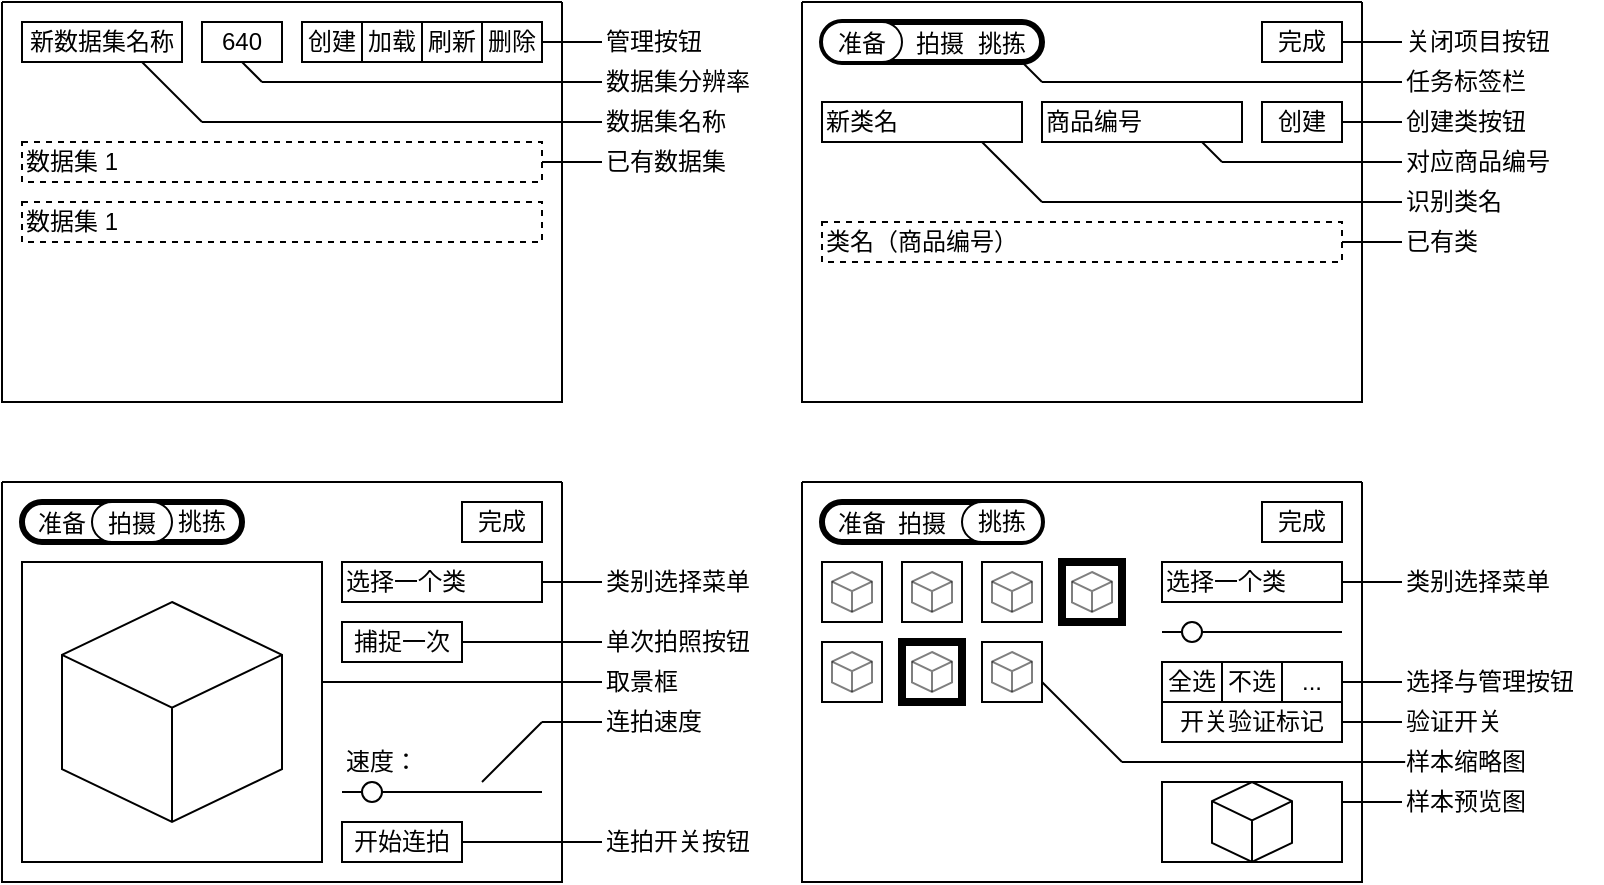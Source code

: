 <mxfile version="26.1.1">
  <diagram name="第 1 页" id="zL7l2d46MCWCliy-JHBT">
    <mxGraphModel dx="1266" dy="1023" grid="1" gridSize="10" guides="0" tooltips="1" connect="1" arrows="1" fold="0" page="1" pageScale="1" pageWidth="1169" pageHeight="827" math="0" shadow="0">
      <root>
        <mxCell id="0" />
        <mxCell id="1" parent="0" />
        <mxCell id="GCtkrxcQoXLnyeas1cxM-1" value="" style="swimlane;startSize=0;" parent="1" vertex="1">
          <mxGeometry x="40" y="40" width="280" height="200" as="geometry" />
        </mxCell>
        <mxCell id="GCtkrxcQoXLnyeas1cxM-2" value="新数据集名称" style="rounded=0;whiteSpace=wrap;html=1;" parent="GCtkrxcQoXLnyeas1cxM-1" vertex="1">
          <mxGeometry x="10" y="10" width="80" height="20" as="geometry" />
        </mxCell>
        <mxCell id="GCtkrxcQoXLnyeas1cxM-3" value="640" style="rounded=0;whiteSpace=wrap;html=1;" parent="GCtkrxcQoXLnyeas1cxM-1" vertex="1">
          <mxGeometry x="100" y="10" width="40" height="20" as="geometry" />
        </mxCell>
        <mxCell id="GCtkrxcQoXLnyeas1cxM-4" value="创建" style="rounded=0;whiteSpace=wrap;html=1;" parent="GCtkrxcQoXLnyeas1cxM-1" vertex="1">
          <mxGeometry x="150" y="10" width="30" height="20" as="geometry" />
        </mxCell>
        <mxCell id="GCtkrxcQoXLnyeas1cxM-5" value="加载" style="rounded=0;whiteSpace=wrap;html=1;" parent="GCtkrxcQoXLnyeas1cxM-1" vertex="1">
          <mxGeometry x="180" y="10" width="30" height="20" as="geometry" />
        </mxCell>
        <mxCell id="GCtkrxcQoXLnyeas1cxM-6" value="刷新" style="rounded=0;whiteSpace=wrap;html=1;" parent="GCtkrxcQoXLnyeas1cxM-1" vertex="1">
          <mxGeometry x="210" y="10" width="30" height="20" as="geometry" />
        </mxCell>
        <mxCell id="GCtkrxcQoXLnyeas1cxM-7" value="删除" style="rounded=0;whiteSpace=wrap;html=1;" parent="GCtkrxcQoXLnyeas1cxM-1" vertex="1">
          <mxGeometry x="240" y="10" width="30" height="20" as="geometry" />
        </mxCell>
        <mxCell id="GCtkrxcQoXLnyeas1cxM-8" value="数据集 1" style="text;html=1;align=left;verticalAlign=middle;whiteSpace=wrap;rounded=0;strokeColor=default;dashed=1;" parent="GCtkrxcQoXLnyeas1cxM-1" vertex="1">
          <mxGeometry x="10" y="70" width="260" height="20" as="geometry" />
        </mxCell>
        <mxCell id="GCtkrxcQoXLnyeas1cxM-9" value="数据集 1" style="text;html=1;align=left;verticalAlign=middle;whiteSpace=wrap;rounded=0;strokeColor=default;dashed=1;" parent="GCtkrxcQoXLnyeas1cxM-1" vertex="1">
          <mxGeometry x="10" y="100" width="260" height="20" as="geometry" />
        </mxCell>
        <mxCell id="GCtkrxcQoXLnyeas1cxM-13" value="" style="endArrow=none;html=1;rounded=0;" parent="GCtkrxcQoXLnyeas1cxM-1" edge="1">
          <mxGeometry width="50" height="50" relative="1" as="geometry">
            <mxPoint x="130" y="40" as="sourcePoint" />
            <mxPoint x="120" y="30" as="targetPoint" />
            <Array as="points">
              <mxPoint x="130" y="40" />
            </Array>
          </mxGeometry>
        </mxCell>
        <mxCell id="GCtkrxcQoXLnyeas1cxM-16" value="" style="endArrow=none;html=1;rounded=0;" parent="GCtkrxcQoXLnyeas1cxM-1" edge="1">
          <mxGeometry width="50" height="50" relative="1" as="geometry">
            <mxPoint x="100" y="60" as="sourcePoint" />
            <mxPoint x="70" y="30" as="targetPoint" />
          </mxGeometry>
        </mxCell>
        <mxCell id="GCtkrxcQoXLnyeas1cxM-10" value="" style="endArrow=none;html=1;rounded=0;" parent="1" edge="1">
          <mxGeometry width="50" height="50" relative="1" as="geometry">
            <mxPoint x="310" y="60" as="sourcePoint" />
            <mxPoint x="340" y="60" as="targetPoint" />
          </mxGeometry>
        </mxCell>
        <mxCell id="GCtkrxcQoXLnyeas1cxM-11" value="管理按钮" style="text;html=1;align=left;verticalAlign=middle;whiteSpace=wrap;rounded=0;" parent="1" vertex="1">
          <mxGeometry x="340" y="50" width="80" height="20" as="geometry" />
        </mxCell>
        <mxCell id="GCtkrxcQoXLnyeas1cxM-12" value="" style="endArrow=none;html=1;rounded=0;" parent="1" edge="1">
          <mxGeometry width="50" height="50" relative="1" as="geometry">
            <mxPoint x="170" y="80" as="sourcePoint" />
            <mxPoint x="340" y="80" as="targetPoint" />
          </mxGeometry>
        </mxCell>
        <mxCell id="GCtkrxcQoXLnyeas1cxM-14" value="数据集分辨率" style="text;html=1;align=left;verticalAlign=middle;whiteSpace=wrap;rounded=0;" parent="1" vertex="1">
          <mxGeometry x="340" y="70" width="80" height="20" as="geometry" />
        </mxCell>
        <mxCell id="GCtkrxcQoXLnyeas1cxM-15" value="数据集名称" style="text;html=1;align=left;verticalAlign=middle;whiteSpace=wrap;rounded=0;" parent="1" vertex="1">
          <mxGeometry x="340" y="90" width="80" height="20" as="geometry" />
        </mxCell>
        <mxCell id="GCtkrxcQoXLnyeas1cxM-17" value="" style="endArrow=none;html=1;rounded=0;" parent="1" edge="1">
          <mxGeometry width="50" height="50" relative="1" as="geometry">
            <mxPoint x="140" y="100" as="sourcePoint" />
            <mxPoint x="340" y="100" as="targetPoint" />
          </mxGeometry>
        </mxCell>
        <mxCell id="GCtkrxcQoXLnyeas1cxM-18" value="" style="endArrow=none;html=1;rounded=0;" parent="1" edge="1">
          <mxGeometry width="50" height="50" relative="1" as="geometry">
            <mxPoint x="310" y="120" as="sourcePoint" />
            <mxPoint x="340" y="120" as="targetPoint" />
          </mxGeometry>
        </mxCell>
        <mxCell id="GCtkrxcQoXLnyeas1cxM-19" value="已有数据集" style="text;html=1;align=left;verticalAlign=middle;whiteSpace=wrap;rounded=0;" parent="1" vertex="1">
          <mxGeometry x="340" y="110" width="80" height="20" as="geometry" />
        </mxCell>
        <mxCell id="GCtkrxcQoXLnyeas1cxM-31" value="" style="swimlane;startSize=0;" parent="1" vertex="1">
          <mxGeometry x="440" y="40" width="280" height="200" as="geometry" />
        </mxCell>
        <mxCell id="GCtkrxcQoXLnyeas1cxM-43" value="" style="group" parent="GCtkrxcQoXLnyeas1cxM-31" vertex="1" connectable="0">
          <mxGeometry x="10" y="10" width="120" height="20" as="geometry" />
        </mxCell>
        <mxCell id="GCtkrxcQoXLnyeas1cxM-39" value="" style="rounded=1;whiteSpace=wrap;html=1;arcSize=50;strokeWidth=3;" parent="GCtkrxcQoXLnyeas1cxM-43" vertex="1">
          <mxGeometry width="110" height="20" as="geometry" />
        </mxCell>
        <mxCell id="GCtkrxcQoXLnyeas1cxM-40" value="准备" style="rounded=1;whiteSpace=wrap;html=1;arcSize=50;verticalAlign=bottom;" parent="GCtkrxcQoXLnyeas1cxM-43" vertex="1">
          <mxGeometry width="40" height="20" as="geometry" />
        </mxCell>
        <mxCell id="GCtkrxcQoXLnyeas1cxM-41" value="拍摄" style="text;html=1;align=center;verticalAlign=bottom;whiteSpace=wrap;rounded=0;" parent="GCtkrxcQoXLnyeas1cxM-43" vertex="1">
          <mxGeometry x="44" width="30" height="20" as="geometry" />
        </mxCell>
        <mxCell id="GCtkrxcQoXLnyeas1cxM-42" value="挑拣" style="text;html=1;align=center;verticalAlign=bottom;whiteSpace=wrap;rounded=0;" parent="GCtkrxcQoXLnyeas1cxM-43" vertex="1">
          <mxGeometry x="70" width="40" height="20" as="geometry" />
        </mxCell>
        <mxCell id="GCtkrxcQoXLnyeas1cxM-44" value="完成" style="rounded=0;whiteSpace=wrap;html=1;" parent="GCtkrxcQoXLnyeas1cxM-31" vertex="1">
          <mxGeometry x="230" y="10" width="40" height="20" as="geometry" />
        </mxCell>
        <mxCell id="GCtkrxcQoXLnyeas1cxM-45" value="新类名" style="rounded=0;whiteSpace=wrap;html=1;align=left;" parent="GCtkrxcQoXLnyeas1cxM-31" vertex="1">
          <mxGeometry x="10" y="50" width="100" height="20" as="geometry" />
        </mxCell>
        <mxCell id="GCtkrxcQoXLnyeas1cxM-47" value="商品编号" style="rounded=0;whiteSpace=wrap;html=1;align=left;" parent="GCtkrxcQoXLnyeas1cxM-31" vertex="1">
          <mxGeometry x="120" y="50" width="100" height="20" as="geometry" />
        </mxCell>
        <mxCell id="GCtkrxcQoXLnyeas1cxM-48" value="创建" style="rounded=0;whiteSpace=wrap;html=1;" parent="GCtkrxcQoXLnyeas1cxM-31" vertex="1">
          <mxGeometry x="230" y="50" width="40" height="20" as="geometry" />
        </mxCell>
        <mxCell id="GCtkrxcQoXLnyeas1cxM-51" value="" style="endArrow=none;html=1;rounded=0;" parent="GCtkrxcQoXLnyeas1cxM-31" edge="1">
          <mxGeometry width="50" height="50" relative="1" as="geometry">
            <mxPoint x="120" y="40" as="sourcePoint" />
            <mxPoint x="110" y="30" as="targetPoint" />
          </mxGeometry>
        </mxCell>
        <mxCell id="GCtkrxcQoXLnyeas1cxM-55" value="" style="endArrow=none;html=1;rounded=0;" parent="GCtkrxcQoXLnyeas1cxM-31" edge="1">
          <mxGeometry width="50" height="50" relative="1" as="geometry">
            <mxPoint x="120" y="100" as="sourcePoint" />
            <mxPoint x="90" y="70" as="targetPoint" />
          </mxGeometry>
        </mxCell>
        <mxCell id="GCtkrxcQoXLnyeas1cxM-56" value="" style="endArrow=none;html=1;rounded=0;" parent="GCtkrxcQoXLnyeas1cxM-31" edge="1">
          <mxGeometry width="50" height="50" relative="1" as="geometry">
            <mxPoint x="210" y="80" as="sourcePoint" />
            <mxPoint x="200" y="70" as="targetPoint" />
          </mxGeometry>
        </mxCell>
        <mxCell id="GCtkrxcQoXLnyeas1cxM-57" value="类名（商品编号）" style="text;html=1;align=left;verticalAlign=middle;whiteSpace=wrap;rounded=0;strokeColor=default;dashed=1;" parent="GCtkrxcQoXLnyeas1cxM-31" vertex="1">
          <mxGeometry x="10" y="110" width="260" height="20" as="geometry" />
        </mxCell>
        <mxCell id="GCtkrxcQoXLnyeas1cxM-49" value="" style="endArrow=none;html=1;rounded=0;" parent="1" edge="1">
          <mxGeometry width="50" height="50" relative="1" as="geometry">
            <mxPoint x="560" y="80" as="sourcePoint" />
            <mxPoint x="740" y="80" as="targetPoint" />
          </mxGeometry>
        </mxCell>
        <mxCell id="GCtkrxcQoXLnyeas1cxM-50" value="" style="endArrow=none;html=1;rounded=0;" parent="1" edge="1">
          <mxGeometry width="50" height="50" relative="1" as="geometry">
            <mxPoint x="710" y="60" as="sourcePoint" />
            <mxPoint x="740" y="60" as="targetPoint" />
          </mxGeometry>
        </mxCell>
        <mxCell id="GCtkrxcQoXLnyeas1cxM-52" value="" style="endArrow=none;html=1;rounded=0;" parent="1" edge="1">
          <mxGeometry width="50" height="50" relative="1" as="geometry">
            <mxPoint x="650" y="120" as="sourcePoint" />
            <mxPoint x="740" y="120" as="targetPoint" />
          </mxGeometry>
        </mxCell>
        <mxCell id="GCtkrxcQoXLnyeas1cxM-53" value="" style="endArrow=none;html=1;rounded=0;" parent="1" edge="1">
          <mxGeometry width="50" height="50" relative="1" as="geometry">
            <mxPoint x="560" y="140" as="sourcePoint" />
            <mxPoint x="740" y="140" as="targetPoint" />
          </mxGeometry>
        </mxCell>
        <mxCell id="GCtkrxcQoXLnyeas1cxM-54" value="" style="endArrow=none;html=1;rounded=0;" parent="1" edge="1">
          <mxGeometry width="50" height="50" relative="1" as="geometry">
            <mxPoint x="710" y="100" as="sourcePoint" />
            <mxPoint x="740" y="100" as="targetPoint" />
          </mxGeometry>
        </mxCell>
        <mxCell id="GCtkrxcQoXLnyeas1cxM-58" value="关闭项目按钮" style="text;html=1;align=left;verticalAlign=middle;whiteSpace=wrap;rounded=0;" parent="1" vertex="1">
          <mxGeometry x="740" y="50" width="80" height="20" as="geometry" />
        </mxCell>
        <mxCell id="GCtkrxcQoXLnyeas1cxM-59" value="创建类按钮" style="text;html=1;align=left;verticalAlign=middle;whiteSpace=wrap;rounded=0;" parent="1" vertex="1">
          <mxGeometry x="740" y="90" width="80" height="20" as="geometry" />
        </mxCell>
        <mxCell id="GCtkrxcQoXLnyeas1cxM-60" value="任务标签栏" style="text;html=1;align=left;verticalAlign=middle;whiteSpace=wrap;rounded=0;" parent="1" vertex="1">
          <mxGeometry x="740" y="70" width="80" height="20" as="geometry" />
        </mxCell>
        <mxCell id="GCtkrxcQoXLnyeas1cxM-61" value="对应商品编号" style="text;html=1;align=left;verticalAlign=middle;whiteSpace=wrap;rounded=0;" parent="1" vertex="1">
          <mxGeometry x="740" y="110" width="80" height="20" as="geometry" />
        </mxCell>
        <mxCell id="GCtkrxcQoXLnyeas1cxM-62" value="识别类名" style="text;html=1;align=left;verticalAlign=middle;whiteSpace=wrap;rounded=0;" parent="1" vertex="1">
          <mxGeometry x="740" y="130" width="80" height="20" as="geometry" />
        </mxCell>
        <mxCell id="GCtkrxcQoXLnyeas1cxM-63" value="" style="endArrow=none;html=1;rounded=0;" parent="1" edge="1">
          <mxGeometry width="50" height="50" relative="1" as="geometry">
            <mxPoint x="710" y="160" as="sourcePoint" />
            <mxPoint x="740" y="160" as="targetPoint" />
          </mxGeometry>
        </mxCell>
        <mxCell id="GCtkrxcQoXLnyeas1cxM-64" value="已有类" style="text;html=1;align=left;verticalAlign=middle;whiteSpace=wrap;rounded=0;" parent="1" vertex="1">
          <mxGeometry x="740" y="150" width="80" height="20" as="geometry" />
        </mxCell>
        <mxCell id="GCtkrxcQoXLnyeas1cxM-71" value="" style="swimlane;startSize=0;" parent="1" vertex="1">
          <mxGeometry x="40" y="280" width="280" height="200" as="geometry" />
        </mxCell>
        <mxCell id="GCtkrxcQoXLnyeas1cxM-69" value="" style="group" parent="GCtkrxcQoXLnyeas1cxM-71" vertex="1" connectable="0">
          <mxGeometry x="10" y="10" width="120" height="20" as="geometry" />
        </mxCell>
        <mxCell id="GCtkrxcQoXLnyeas1cxM-65" value="" style="rounded=1;whiteSpace=wrap;html=1;arcSize=50;strokeWidth=3;" parent="GCtkrxcQoXLnyeas1cxM-69" vertex="1">
          <mxGeometry width="110" height="20" as="geometry" />
        </mxCell>
        <mxCell id="GCtkrxcQoXLnyeas1cxM-66" value="准备" style="rounded=1;whiteSpace=wrap;html=1;arcSize=50;strokeColor=none;fillColor=none;align=center;verticalAlign=bottom;" parent="GCtkrxcQoXLnyeas1cxM-69" vertex="1">
          <mxGeometry width="40" height="20" as="geometry" />
        </mxCell>
        <mxCell id="GCtkrxcQoXLnyeas1cxM-67" value="挑拣" style="text;html=1;align=center;verticalAlign=middle;whiteSpace=wrap;rounded=0;" parent="GCtkrxcQoXLnyeas1cxM-69" vertex="1">
          <mxGeometry x="70" width="40" height="20" as="geometry" />
        </mxCell>
        <mxCell id="GCtkrxcQoXLnyeas1cxM-68" value="拍摄" style="text;html=1;align=center;verticalAlign=bottom;whiteSpace=wrap;rounded=1;strokeColor=default;arcSize=50;fillColor=default;" parent="GCtkrxcQoXLnyeas1cxM-69" vertex="1">
          <mxGeometry x="35" width="40" height="20" as="geometry" />
        </mxCell>
        <mxCell id="GCtkrxcQoXLnyeas1cxM-72" value="完成" style="rounded=0;whiteSpace=wrap;html=1;" parent="GCtkrxcQoXLnyeas1cxM-71" vertex="1">
          <mxGeometry x="230" y="10" width="40" height="20" as="geometry" />
        </mxCell>
        <mxCell id="GCtkrxcQoXLnyeas1cxM-73" value="" style="rounded=0;whiteSpace=wrap;html=1;" parent="GCtkrxcQoXLnyeas1cxM-71" vertex="1">
          <mxGeometry x="10" y="40" width="150" height="150" as="geometry" />
        </mxCell>
        <mxCell id="GCtkrxcQoXLnyeas1cxM-75" value="选择一个类" style="rounded=0;whiteSpace=wrap;html=1;align=left;" parent="GCtkrxcQoXLnyeas1cxM-71" vertex="1">
          <mxGeometry x="170" y="40" width="100" height="20" as="geometry" />
        </mxCell>
        <mxCell id="GCtkrxcQoXLnyeas1cxM-76" value="捕捉一次" style="rounded=0;whiteSpace=wrap;html=1;align=center;" parent="GCtkrxcQoXLnyeas1cxM-71" vertex="1">
          <mxGeometry x="170" y="70" width="60" height="20" as="geometry" />
        </mxCell>
        <mxCell id="GCtkrxcQoXLnyeas1cxM-78" value="速度：" style="text;html=1;align=left;verticalAlign=middle;whiteSpace=wrap;rounded=0;" parent="GCtkrxcQoXLnyeas1cxM-71" vertex="1">
          <mxGeometry x="170" y="130" width="40" height="20" as="geometry" />
        </mxCell>
        <mxCell id="GCtkrxcQoXLnyeas1cxM-79" value="开始连拍" style="rounded=0;whiteSpace=wrap;html=1;align=center;" parent="GCtkrxcQoXLnyeas1cxM-71" vertex="1">
          <mxGeometry x="170" y="170" width="60" height="20" as="geometry" />
        </mxCell>
        <mxCell id="GCtkrxcQoXLnyeas1cxM-83" value="" style="html=1;whiteSpace=wrap;shape=isoCube2;backgroundOutline=1;isoAngle=15;" parent="GCtkrxcQoXLnyeas1cxM-71" vertex="1">
          <mxGeometry x="30" y="60" width="110" height="110" as="geometry" />
        </mxCell>
        <mxCell id="GCtkrxcQoXLnyeas1cxM-89" value="" style="endArrow=none;html=1;rounded=0;" parent="GCtkrxcQoXLnyeas1cxM-71" edge="1">
          <mxGeometry width="50" height="50" relative="1" as="geometry">
            <mxPoint x="240" y="150" as="sourcePoint" />
            <mxPoint x="270" y="120" as="targetPoint" />
          </mxGeometry>
        </mxCell>
        <mxCell id="GCtkrxcQoXLnyeas1cxM-102" value="" style="group" parent="GCtkrxcQoXLnyeas1cxM-71" vertex="1" connectable="0">
          <mxGeometry x="170" y="150" width="100" height="10" as="geometry" />
        </mxCell>
        <mxCell id="GCtkrxcQoXLnyeas1cxM-81" value="" style="endArrow=none;html=1;rounded=0;" parent="GCtkrxcQoXLnyeas1cxM-102" edge="1">
          <mxGeometry width="50" height="50" relative="1" as="geometry">
            <mxPoint y="5" as="sourcePoint" />
            <mxPoint x="100" y="5" as="targetPoint" />
          </mxGeometry>
        </mxCell>
        <mxCell id="GCtkrxcQoXLnyeas1cxM-80" value="" style="ellipse;whiteSpace=wrap;html=1;aspect=fixed;" parent="GCtkrxcQoXLnyeas1cxM-102" vertex="1">
          <mxGeometry x="10" width="10" height="10" as="geometry" />
        </mxCell>
        <mxCell id="GCtkrxcQoXLnyeas1cxM-84" value="" style="endArrow=none;html=1;rounded=0;" parent="1" edge="1">
          <mxGeometry width="50" height="50" relative="1" as="geometry">
            <mxPoint x="310" y="330" as="sourcePoint" />
            <mxPoint x="340" y="330" as="targetPoint" />
          </mxGeometry>
        </mxCell>
        <mxCell id="GCtkrxcQoXLnyeas1cxM-85" value="" style="endArrow=none;html=1;rounded=0;" parent="1" edge="1">
          <mxGeometry width="50" height="50" relative="1" as="geometry">
            <mxPoint x="270" y="360" as="sourcePoint" />
            <mxPoint x="340" y="360" as="targetPoint" />
          </mxGeometry>
        </mxCell>
        <mxCell id="GCtkrxcQoXLnyeas1cxM-86" value="" style="endArrow=none;html=1;rounded=0;" parent="1" edge="1">
          <mxGeometry width="50" height="50" relative="1" as="geometry">
            <mxPoint x="270" y="460" as="sourcePoint" />
            <mxPoint x="340" y="460" as="targetPoint" />
          </mxGeometry>
        </mxCell>
        <mxCell id="GCtkrxcQoXLnyeas1cxM-87" value="" style="endArrow=none;html=1;rounded=0;" parent="1" edge="1">
          <mxGeometry width="50" height="50" relative="1" as="geometry">
            <mxPoint x="200" y="380" as="sourcePoint" />
            <mxPoint x="340" y="380" as="targetPoint" />
          </mxGeometry>
        </mxCell>
        <mxCell id="GCtkrxcQoXLnyeas1cxM-88" value="" style="endArrow=none;html=1;rounded=0;" parent="1" edge="1">
          <mxGeometry width="50" height="50" relative="1" as="geometry">
            <mxPoint x="310" y="400" as="sourcePoint" />
            <mxPoint x="340" y="400" as="targetPoint" />
          </mxGeometry>
        </mxCell>
        <mxCell id="GCtkrxcQoXLnyeas1cxM-90" value="类别选择菜单" style="text;html=1;align=left;verticalAlign=middle;whiteSpace=wrap;rounded=0;" parent="1" vertex="1">
          <mxGeometry x="340" y="320" width="80" height="20" as="geometry" />
        </mxCell>
        <mxCell id="GCtkrxcQoXLnyeas1cxM-91" value="单次拍照按钮" style="text;html=1;align=left;verticalAlign=middle;whiteSpace=wrap;rounded=0;" parent="1" vertex="1">
          <mxGeometry x="340" y="350" width="80" height="20" as="geometry" />
        </mxCell>
        <mxCell id="GCtkrxcQoXLnyeas1cxM-92" value="取景框" style="text;html=1;align=left;verticalAlign=middle;whiteSpace=wrap;rounded=0;" parent="1" vertex="1">
          <mxGeometry x="340" y="370" width="80" height="20" as="geometry" />
        </mxCell>
        <mxCell id="GCtkrxcQoXLnyeas1cxM-93" value="连拍速度" style="text;html=1;align=left;verticalAlign=middle;whiteSpace=wrap;rounded=0;" parent="1" vertex="1">
          <mxGeometry x="340" y="390" width="80" height="20" as="geometry" />
        </mxCell>
        <mxCell id="GCtkrxcQoXLnyeas1cxM-94" value="连拍开关按钮" style="text;html=1;align=left;verticalAlign=middle;whiteSpace=wrap;rounded=0;" parent="1" vertex="1">
          <mxGeometry x="340" y="450" width="80" height="20" as="geometry" />
        </mxCell>
        <mxCell id="GCtkrxcQoXLnyeas1cxM-96" value="" style="swimlane;startSize=0;" parent="1" vertex="1">
          <mxGeometry x="440" y="280" width="280" height="200" as="geometry" />
        </mxCell>
        <mxCell id="GCtkrxcQoXLnyeas1cxM-95" value="" style="group" parent="GCtkrxcQoXLnyeas1cxM-96" vertex="1" connectable="0">
          <mxGeometry x="10" y="10" width="120" height="20" as="geometry" />
        </mxCell>
        <mxCell id="GCtkrxcQoXLnyeas1cxM-32" value="" style="rounded=1;whiteSpace=wrap;html=1;arcSize=50;strokeWidth=3;" parent="GCtkrxcQoXLnyeas1cxM-95" vertex="1">
          <mxGeometry width="110" height="20" as="geometry" />
        </mxCell>
        <mxCell id="GCtkrxcQoXLnyeas1cxM-34" value="准备" style="rounded=1;whiteSpace=wrap;html=1;arcSize=50;strokeColor=none;fillColor=none;align=center;verticalAlign=bottom;" parent="GCtkrxcQoXLnyeas1cxM-95" vertex="1">
          <mxGeometry width="40" height="20" as="geometry" />
        </mxCell>
        <mxCell id="GCtkrxcQoXLnyeas1cxM-36" value="挑拣" style="text;html=1;align=center;verticalAlign=middle;whiteSpace=wrap;rounded=1;strokeColor=default;fillColor=default;arcSize=50;" parent="GCtkrxcQoXLnyeas1cxM-95" vertex="1">
          <mxGeometry x="70" width="40" height="20" as="geometry" />
        </mxCell>
        <mxCell id="GCtkrxcQoXLnyeas1cxM-35" value="拍摄" style="text;html=1;align=center;verticalAlign=bottom;whiteSpace=wrap;rounded=1;strokeColor=none;arcSize=50;fillColor=none;" parent="GCtkrxcQoXLnyeas1cxM-95" vertex="1">
          <mxGeometry x="35" width="30" height="20" as="geometry" />
        </mxCell>
        <mxCell id="GCtkrxcQoXLnyeas1cxM-98" value="完成" style="rounded=0;whiteSpace=wrap;html=1;" parent="GCtkrxcQoXLnyeas1cxM-96" vertex="1">
          <mxGeometry x="230" y="10" width="40" height="20" as="geometry" />
        </mxCell>
        <mxCell id="GCtkrxcQoXLnyeas1cxM-99" value="选择一个类" style="rounded=0;whiteSpace=wrap;html=1;align=left;" parent="GCtkrxcQoXLnyeas1cxM-96" vertex="1">
          <mxGeometry x="180" y="40" width="90" height="20" as="geometry" />
        </mxCell>
        <mxCell id="GCtkrxcQoXLnyeas1cxM-106" value="全选" style="rounded=0;whiteSpace=wrap;html=1;align=center;" parent="GCtkrxcQoXLnyeas1cxM-96" vertex="1">
          <mxGeometry x="180" y="90" width="30" height="20" as="geometry" />
        </mxCell>
        <mxCell id="GCtkrxcQoXLnyeas1cxM-107" value="不选" style="rounded=0;whiteSpace=wrap;html=1;align=center;" parent="GCtkrxcQoXLnyeas1cxM-96" vertex="1">
          <mxGeometry x="210" y="90" width="30" height="20" as="geometry" />
        </mxCell>
        <mxCell id="GCtkrxcQoXLnyeas1cxM-123" value="开关验证标记" style="rounded=0;whiteSpace=wrap;html=1;align=center;" parent="GCtkrxcQoXLnyeas1cxM-96" vertex="1">
          <mxGeometry x="180" y="110" width="90" height="20" as="geometry" />
        </mxCell>
        <mxCell id="GCtkrxcQoXLnyeas1cxM-126" value="" style="rounded=0;whiteSpace=wrap;html=1;" parent="GCtkrxcQoXLnyeas1cxM-96" vertex="1">
          <mxGeometry x="180" y="150" width="90" height="40" as="geometry" />
        </mxCell>
        <mxCell id="GCtkrxcQoXLnyeas1cxM-127" value="..." style="rounded=0;whiteSpace=wrap;html=1;align=center;verticalAlign=middle;" parent="GCtkrxcQoXLnyeas1cxM-96" vertex="1">
          <mxGeometry x="240" y="90" width="30" height="20" as="geometry" />
        </mxCell>
        <mxCell id="GCtkrxcQoXLnyeas1cxM-135" value="" style="group" parent="GCtkrxcQoXLnyeas1cxM-96" vertex="1" connectable="0">
          <mxGeometry x="10" y="40" width="30" height="30" as="geometry" />
        </mxCell>
        <mxCell id="GCtkrxcQoXLnyeas1cxM-133" value="" style="rounded=0;whiteSpace=wrap;html=1;" parent="GCtkrxcQoXLnyeas1cxM-135" vertex="1">
          <mxGeometry width="30" height="30" as="geometry" />
        </mxCell>
        <mxCell id="GCtkrxcQoXLnyeas1cxM-134" value="" style="html=1;whiteSpace=wrap;shape=isoCube2;backgroundOutline=1;isoAngle=15;opacity=50;" parent="GCtkrxcQoXLnyeas1cxM-135" vertex="1">
          <mxGeometry x="5" y="5" width="20" height="20" as="geometry" />
        </mxCell>
        <mxCell id="GCtkrxcQoXLnyeas1cxM-140" value="" style="group" parent="GCtkrxcQoXLnyeas1cxM-96" vertex="1" connectable="0">
          <mxGeometry x="50" y="40" width="30" height="30" as="geometry" />
        </mxCell>
        <mxCell id="GCtkrxcQoXLnyeas1cxM-141" value="" style="rounded=0;whiteSpace=wrap;html=1;" parent="GCtkrxcQoXLnyeas1cxM-140" vertex="1">
          <mxGeometry width="30" height="30" as="geometry" />
        </mxCell>
        <mxCell id="GCtkrxcQoXLnyeas1cxM-142" value="" style="html=1;whiteSpace=wrap;shape=isoCube2;backgroundOutline=1;isoAngle=15;opacity=50;" parent="GCtkrxcQoXLnyeas1cxM-140" vertex="1">
          <mxGeometry x="5" y="5" width="20" height="20" as="geometry" />
        </mxCell>
        <mxCell id="GCtkrxcQoXLnyeas1cxM-156" value="" style="group" parent="GCtkrxcQoXLnyeas1cxM-96" vertex="1" connectable="0">
          <mxGeometry x="90" y="80" width="30" height="30" as="geometry" />
        </mxCell>
        <mxCell id="GCtkrxcQoXLnyeas1cxM-157" value="" style="rounded=0;whiteSpace=wrap;html=1;" parent="GCtkrxcQoXLnyeas1cxM-156" vertex="1">
          <mxGeometry width="30" height="30" as="geometry" />
        </mxCell>
        <mxCell id="GCtkrxcQoXLnyeas1cxM-158" value="" style="html=1;whiteSpace=wrap;shape=isoCube2;backgroundOutline=1;isoAngle=15;opacity=50;" parent="GCtkrxcQoXLnyeas1cxM-156" vertex="1">
          <mxGeometry x="5" y="5" width="20" height="20" as="geometry" />
        </mxCell>
        <mxCell id="GCtkrxcQoXLnyeas1cxM-159" value="" style="endArrow=none;html=1;rounded=0;" parent="GCtkrxcQoXLnyeas1cxM-96" edge="1">
          <mxGeometry width="50" height="50" relative="1" as="geometry">
            <mxPoint x="160" y="140" as="sourcePoint" />
            <mxPoint x="120" y="100" as="targetPoint" />
          </mxGeometry>
        </mxCell>
        <mxCell id="GCtkrxcQoXLnyeas1cxM-163" value="" style="html=1;whiteSpace=wrap;shape=isoCube2;backgroundOutline=1;isoAngle=15;" parent="GCtkrxcQoXLnyeas1cxM-96" vertex="1">
          <mxGeometry x="205" y="150" width="40" height="40" as="geometry" />
        </mxCell>
        <mxCell id="GCtkrxcQoXLnyeas1cxM-103" value="" style="group" parent="1" vertex="1" connectable="0">
          <mxGeometry x="620" y="350" width="100" height="10" as="geometry" />
        </mxCell>
        <mxCell id="GCtkrxcQoXLnyeas1cxM-104" value="" style="endArrow=none;html=1;rounded=0;" parent="GCtkrxcQoXLnyeas1cxM-103" edge="1">
          <mxGeometry width="50" height="50" relative="1" as="geometry">
            <mxPoint y="5" as="sourcePoint" />
            <mxPoint x="90" y="5" as="targetPoint" />
          </mxGeometry>
        </mxCell>
        <mxCell id="GCtkrxcQoXLnyeas1cxM-105" value="" style="ellipse;whiteSpace=wrap;html=1;aspect=fixed;" parent="GCtkrxcQoXLnyeas1cxM-103" vertex="1">
          <mxGeometry x="10" width="10" height="10" as="geometry" />
        </mxCell>
        <mxCell id="GCtkrxcQoXLnyeas1cxM-128" value="" style="endArrow=none;html=1;rounded=0;" parent="1" edge="1">
          <mxGeometry width="50" height="50" relative="1" as="geometry">
            <mxPoint x="710" y="330" as="sourcePoint" />
            <mxPoint x="740" y="330" as="targetPoint" />
          </mxGeometry>
        </mxCell>
        <mxCell id="GCtkrxcQoXLnyeas1cxM-129" value="" style="endArrow=none;html=1;rounded=0;" parent="1" edge="1">
          <mxGeometry width="50" height="50" relative="1" as="geometry">
            <mxPoint x="710" y="380" as="sourcePoint" />
            <mxPoint x="740" y="380" as="targetPoint" />
          </mxGeometry>
        </mxCell>
        <mxCell id="GCtkrxcQoXLnyeas1cxM-130" value="" style="endArrow=none;html=1;rounded=0;" parent="1" edge="1">
          <mxGeometry width="50" height="50" relative="1" as="geometry">
            <mxPoint x="710" y="400" as="sourcePoint" />
            <mxPoint x="740" y="400" as="targetPoint" />
          </mxGeometry>
        </mxCell>
        <mxCell id="GCtkrxcQoXLnyeas1cxM-131" value="" style="endArrow=none;html=1;rounded=0;" parent="1" edge="1">
          <mxGeometry width="50" height="50" relative="1" as="geometry">
            <mxPoint x="710" y="440" as="sourcePoint" />
            <mxPoint x="740" y="440" as="targetPoint" />
          </mxGeometry>
        </mxCell>
        <mxCell id="GCtkrxcQoXLnyeas1cxM-132" value="" style="endArrow=none;html=1;rounded=0;" parent="1" edge="1">
          <mxGeometry width="50" height="50" relative="1" as="geometry">
            <mxPoint x="741.6" y="420" as="sourcePoint" />
            <mxPoint x="600" y="420" as="targetPoint" />
          </mxGeometry>
        </mxCell>
        <mxCell id="GCtkrxcQoXLnyeas1cxM-143" value="" style="group;strokeColor=default;strokeWidth=1;" parent="1" vertex="1" connectable="0">
          <mxGeometry x="530" y="320" width="30" height="30" as="geometry" />
        </mxCell>
        <mxCell id="GCtkrxcQoXLnyeas1cxM-144" value="" style="rounded=0;whiteSpace=wrap;html=1;" parent="GCtkrxcQoXLnyeas1cxM-143" vertex="1">
          <mxGeometry width="30" height="30" as="geometry" />
        </mxCell>
        <mxCell id="GCtkrxcQoXLnyeas1cxM-145" value="" style="html=1;whiteSpace=wrap;shape=isoCube2;backgroundOutline=1;isoAngle=15;opacity=50;" parent="GCtkrxcQoXLnyeas1cxM-143" vertex="1">
          <mxGeometry x="5" y="5" width="20" height="20" as="geometry" />
        </mxCell>
        <mxCell id="GCtkrxcQoXLnyeas1cxM-147" value="" style="group;strokeWidth=1;" parent="1" vertex="1" connectable="0">
          <mxGeometry x="570" y="320" width="30" height="30" as="geometry" />
        </mxCell>
        <mxCell id="GCtkrxcQoXLnyeas1cxM-148" value="" style="rounded=0;whiteSpace=wrap;html=1;strokeWidth=4;" parent="GCtkrxcQoXLnyeas1cxM-147" vertex="1">
          <mxGeometry width="30" height="30" as="geometry" />
        </mxCell>
        <mxCell id="GCtkrxcQoXLnyeas1cxM-149" value="" style="html=1;whiteSpace=wrap;shape=isoCube2;backgroundOutline=1;isoAngle=15;opacity=50;" parent="GCtkrxcQoXLnyeas1cxM-147" vertex="1">
          <mxGeometry x="5" y="5" width="20" height="20" as="geometry" />
        </mxCell>
        <mxCell id="GCtkrxcQoXLnyeas1cxM-150" value="" style="group" parent="1" vertex="1" connectable="0">
          <mxGeometry x="450" y="360" width="30" height="30" as="geometry" />
        </mxCell>
        <mxCell id="GCtkrxcQoXLnyeas1cxM-151" value="" style="rounded=0;whiteSpace=wrap;html=1;" parent="GCtkrxcQoXLnyeas1cxM-150" vertex="1">
          <mxGeometry width="30" height="30" as="geometry" />
        </mxCell>
        <mxCell id="GCtkrxcQoXLnyeas1cxM-152" value="" style="html=1;whiteSpace=wrap;shape=isoCube2;backgroundOutline=1;isoAngle=15;opacity=50;" parent="GCtkrxcQoXLnyeas1cxM-150" vertex="1">
          <mxGeometry x="5" y="5" width="20" height="20" as="geometry" />
        </mxCell>
        <mxCell id="GCtkrxcQoXLnyeas1cxM-153" value="" style="group" parent="1" vertex="1" connectable="0">
          <mxGeometry x="490" y="360" width="30" height="30" as="geometry" />
        </mxCell>
        <mxCell id="GCtkrxcQoXLnyeas1cxM-154" value="" style="rounded=0;whiteSpace=wrap;html=1;strokeWidth=4;" parent="GCtkrxcQoXLnyeas1cxM-153" vertex="1">
          <mxGeometry width="30" height="30" as="geometry" />
        </mxCell>
        <mxCell id="GCtkrxcQoXLnyeas1cxM-155" value="" style="html=1;whiteSpace=wrap;shape=isoCube2;backgroundOutline=1;isoAngle=15;opacity=50;" parent="GCtkrxcQoXLnyeas1cxM-153" vertex="1">
          <mxGeometry x="5" y="5" width="20" height="20" as="geometry" />
        </mxCell>
        <mxCell id="GCtkrxcQoXLnyeas1cxM-160" value="类别选择菜单" style="text;html=1;align=left;verticalAlign=middle;whiteSpace=wrap;rounded=0;" parent="1" vertex="1">
          <mxGeometry x="740" y="320" width="80" height="20" as="geometry" />
        </mxCell>
        <mxCell id="GCtkrxcQoXLnyeas1cxM-161" value="选择与管理按钮" style="text;html=1;align=left;verticalAlign=middle;whiteSpace=wrap;rounded=0;" parent="1" vertex="1">
          <mxGeometry x="740" y="370" width="100" height="20" as="geometry" />
        </mxCell>
        <mxCell id="GCtkrxcQoXLnyeas1cxM-162" value="验证开关" style="text;html=1;align=left;verticalAlign=middle;whiteSpace=wrap;rounded=0;" parent="1" vertex="1">
          <mxGeometry x="740" y="390" width="80" height="20" as="geometry" />
        </mxCell>
        <mxCell id="GCtkrxcQoXLnyeas1cxM-164" value="样本缩略图" style="text;html=1;align=left;verticalAlign=middle;whiteSpace=wrap;rounded=0;" parent="1" vertex="1">
          <mxGeometry x="740" y="410" width="80" height="20" as="geometry" />
        </mxCell>
        <mxCell id="GCtkrxcQoXLnyeas1cxM-165" value="样本预览图" style="text;html=1;align=left;verticalAlign=middle;whiteSpace=wrap;rounded=0;" parent="1" vertex="1">
          <mxGeometry x="740" y="430" width="80" height="20" as="geometry" />
        </mxCell>
      </root>
    </mxGraphModel>
  </diagram>
</mxfile>
